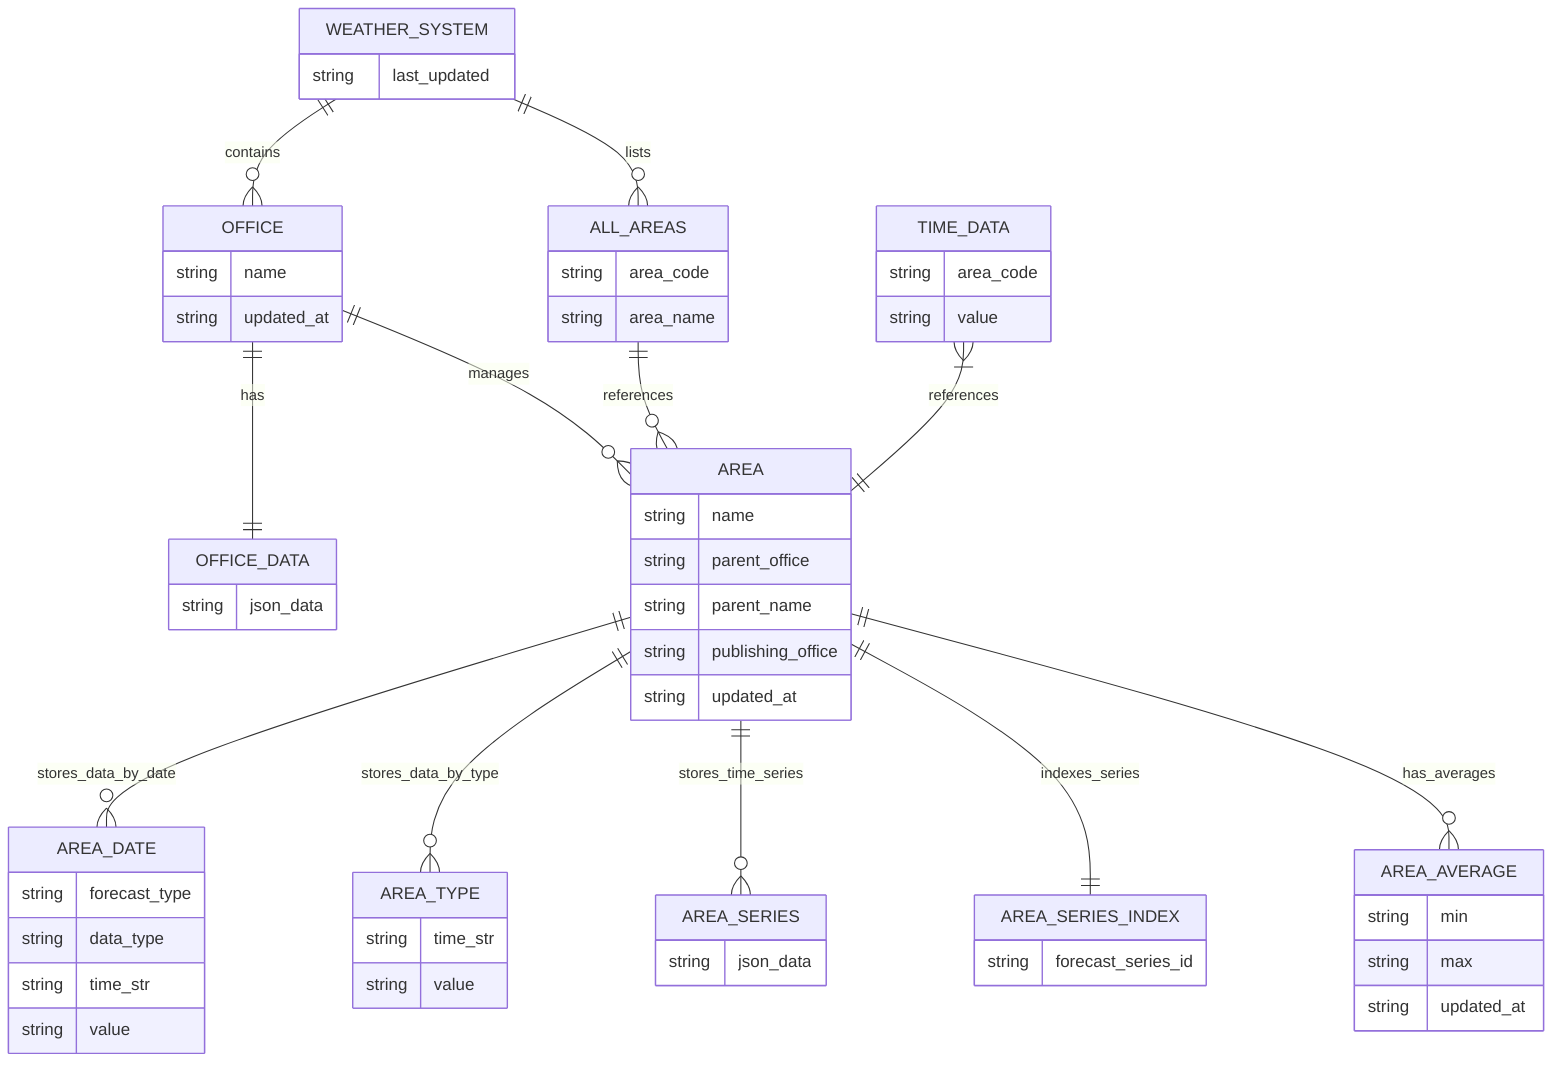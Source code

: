 erDiagram
    WEATHER_SYSTEM {
        string last_updated
    }

    OFFICE {
        string name
        string updated_at
    }

    OFFICE_DATA {
        string json_data
    }

    ALL_AREAS {
        string area_code
        string area_name
    }

    AREA {
        string name
        string parent_office
        string parent_name
        string publishing_office
        string updated_at
    }

    AREA_DATE {
        string forecast_type
        string data_type
        string time_str
        string value
    }

    AREA_TYPE {
        string time_str
        string value
    }

    TIME_DATA {
        string area_code
        string value
    }

    AREA_SERIES {
        string json_data
    }

    AREA_SERIES_INDEX {
        string forecast_series_id
    }

    AREA_AVERAGE {
        string min
        string max
        string updated_at
    }

    WEATHER_SYSTEM ||--o{ OFFICE : contains
    WEATHER_SYSTEM ||--o{ ALL_AREAS : lists
    OFFICE ||--|| OFFICE_DATA : has
    OFFICE ||--o{ AREA : manages
    ALL_AREAS ||--o{ AREA : references
    AREA ||--o{ AREA_DATE : stores_data_by_date
    AREA ||--o{ AREA_TYPE : stores_data_by_type
    AREA ||--o{ AREA_SERIES : stores_time_series
    AREA ||--|| AREA_SERIES_INDEX : indexes_series
    AREA ||--o{ AREA_AVERAGE : has_averages
    TIME_DATA }|--|| AREA : references